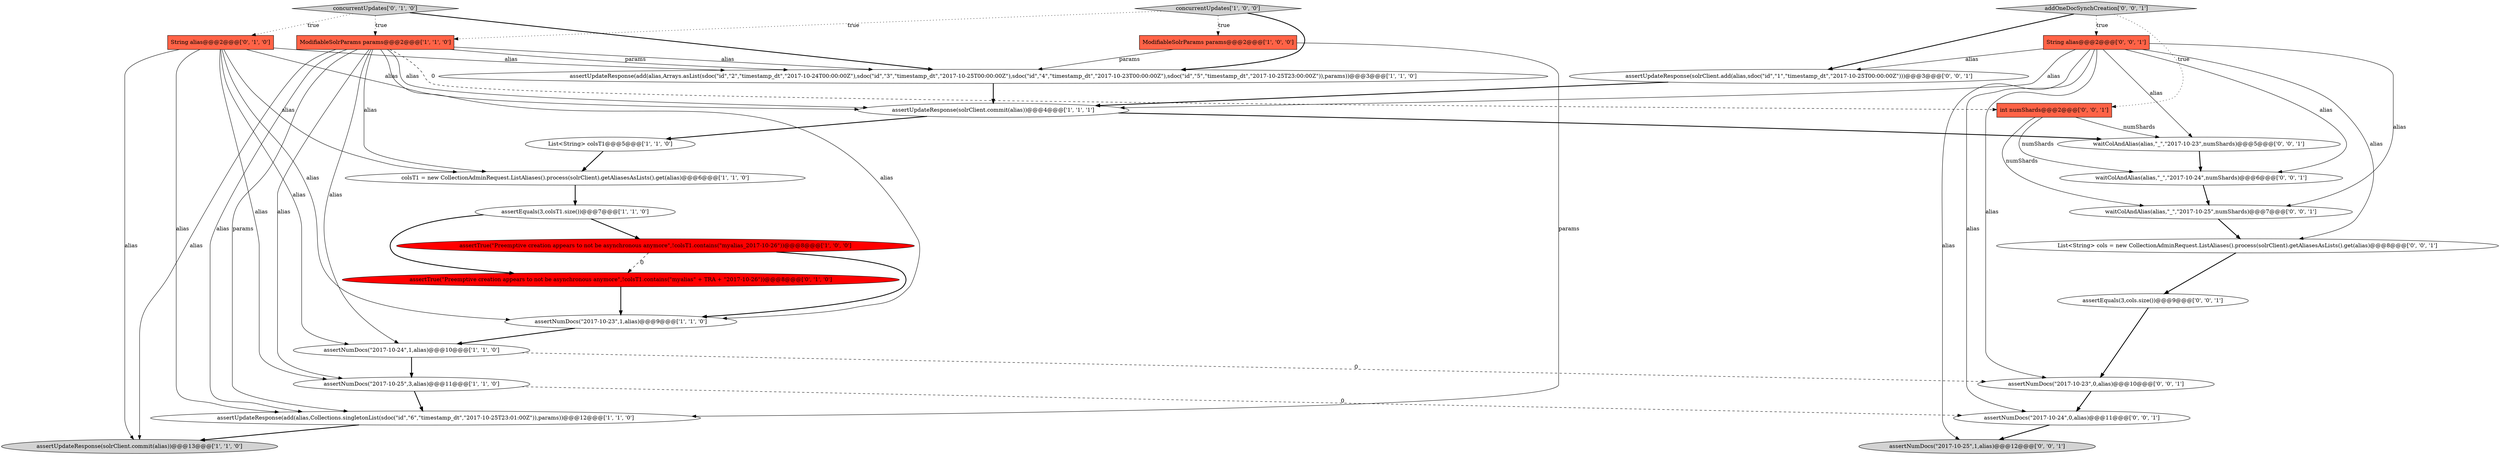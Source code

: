 digraph {
8 [style = filled, label = "assertTrue(\"Preemptive creation appears to not be asynchronous anymore\",!colsT1.contains(\"myalias_2017-10-26\"))@@@8@@@['1', '0', '0']", fillcolor = red, shape = ellipse image = "AAA1AAABBB1BBB"];
18 [style = filled, label = "List<String> cols = new CollectionAdminRequest.ListAliases().process(solrClient).getAliasesAsLists().get(alias)@@@8@@@['0', '0', '1']", fillcolor = white, shape = ellipse image = "AAA0AAABBB3BBB"];
14 [style = filled, label = "concurrentUpdates['0', '1', '0']", fillcolor = lightgray, shape = diamond image = "AAA0AAABBB2BBB"];
16 [style = filled, label = "assertTrue(\"Preemptive creation appears to not be asynchronous anymore\",!colsT1.contains(\"myalias\" + TRA + \"2017-10-26\"))@@@8@@@['0', '1', '0']", fillcolor = red, shape = ellipse image = "AAA1AAABBB2BBB"];
4 [style = filled, label = "concurrentUpdates['1', '0', '0']", fillcolor = lightgray, shape = diamond image = "AAA0AAABBB1BBB"];
19 [style = filled, label = "String alias@@@2@@@['0', '0', '1']", fillcolor = tomato, shape = box image = "AAA0AAABBB3BBB"];
3 [style = filled, label = "assertUpdateResponse(add(alias,Arrays.asList(sdoc(\"id\",\"2\",\"timestamp_dt\",\"2017-10-24T00:00:00Z\"),sdoc(\"id\",\"3\",\"timestamp_dt\",\"2017-10-25T00:00:00Z\"),sdoc(\"id\",\"4\",\"timestamp_dt\",\"2017-10-23T00:00:00Z\"),sdoc(\"id\",\"5\",\"timestamp_dt\",\"2017-10-25T23:00:00Z\")),params))@@@3@@@['1', '1', '0']", fillcolor = white, shape = ellipse image = "AAA0AAABBB1BBB"];
15 [style = filled, label = "String alias@@@2@@@['0', '1', '0']", fillcolor = tomato, shape = box image = "AAA0AAABBB2BBB"];
23 [style = filled, label = "assertNumDocs(\"2017-10-24\",0,alias)@@@11@@@['0', '0', '1']", fillcolor = white, shape = ellipse image = "AAA0AAABBB3BBB"];
7 [style = filled, label = "ModifiableSolrParams params@@@2@@@['1', '1', '0']", fillcolor = tomato, shape = box image = "AAA0AAABBB1BBB"];
27 [style = filled, label = "assertEquals(3,cols.size())@@@9@@@['0', '0', '1']", fillcolor = white, shape = ellipse image = "AAA0AAABBB3BBB"];
21 [style = filled, label = "waitColAndAlias(alias,\"_\",\"2017-10-23\",numShards)@@@5@@@['0', '0', '1']", fillcolor = white, shape = ellipse image = "AAA0AAABBB3BBB"];
9 [style = filled, label = "assertEquals(3,colsT1.size())@@@7@@@['1', '1', '0']", fillcolor = white, shape = ellipse image = "AAA0AAABBB1BBB"];
10 [style = filled, label = "assertNumDocs(\"2017-10-23\",1,alias)@@@9@@@['1', '1', '0']", fillcolor = white, shape = ellipse image = "AAA0AAABBB1BBB"];
5 [style = filled, label = "ModifiableSolrParams params@@@2@@@['1', '0', '0']", fillcolor = tomato, shape = box image = "AAA0AAABBB1BBB"];
25 [style = filled, label = "addOneDocSynchCreation['0', '0', '1']", fillcolor = lightgray, shape = diamond image = "AAA0AAABBB3BBB"];
20 [style = filled, label = "waitColAndAlias(alias,\"_\",\"2017-10-25\",numShards)@@@7@@@['0', '0', '1']", fillcolor = white, shape = ellipse image = "AAA0AAABBB3BBB"];
12 [style = filled, label = "colsT1 = new CollectionAdminRequest.ListAliases().process(solrClient).getAliasesAsLists().get(alias)@@@6@@@['1', '1', '0']", fillcolor = white, shape = ellipse image = "AAA0AAABBB1BBB"];
17 [style = filled, label = "assertNumDocs(\"2017-10-23\",0,alias)@@@10@@@['0', '0', '1']", fillcolor = white, shape = ellipse image = "AAA0AAABBB3BBB"];
24 [style = filled, label = "assertNumDocs(\"2017-10-25\",1,alias)@@@12@@@['0', '0', '1']", fillcolor = lightgray, shape = ellipse image = "AAA0AAABBB3BBB"];
13 [style = filled, label = "assertNumDocs(\"2017-10-25\",3,alias)@@@11@@@['1', '1', '0']", fillcolor = white, shape = ellipse image = "AAA0AAABBB1BBB"];
28 [style = filled, label = "assertUpdateResponse(solrClient.add(alias,sdoc(\"id\",\"1\",\"timestamp_dt\",\"2017-10-25T00:00:00Z\")))@@@3@@@['0', '0', '1']", fillcolor = white, shape = ellipse image = "AAA0AAABBB3BBB"];
22 [style = filled, label = "waitColAndAlias(alias,\"_\",\"2017-10-24\",numShards)@@@6@@@['0', '0', '1']", fillcolor = white, shape = ellipse image = "AAA0AAABBB3BBB"];
2 [style = filled, label = "assertNumDocs(\"2017-10-24\",1,alias)@@@10@@@['1', '1', '0']", fillcolor = white, shape = ellipse image = "AAA0AAABBB1BBB"];
26 [style = filled, label = "int numShards@@@2@@@['0', '0', '1']", fillcolor = tomato, shape = box image = "AAA0AAABBB3BBB"];
6 [style = filled, label = "assertUpdateResponse(solrClient.commit(alias))@@@4@@@['1', '1', '1']", fillcolor = white, shape = ellipse image = "AAA0AAABBB1BBB"];
11 [style = filled, label = "List<String> colsT1@@@5@@@['1', '1', '0']", fillcolor = white, shape = ellipse image = "AAA0AAABBB1BBB"];
0 [style = filled, label = "assertUpdateResponse(add(alias,Collections.singletonList(sdoc(\"id\",\"6\",\"timestamp_dt\",\"2017-10-25T23:01:00Z\")),params))@@@12@@@['1', '1', '0']", fillcolor = white, shape = ellipse image = "AAA0AAABBB1BBB"];
1 [style = filled, label = "assertUpdateResponse(solrClient.commit(alias))@@@13@@@['1', '1', '0']", fillcolor = lightgray, shape = ellipse image = "AAA0AAABBB1BBB"];
14->3 [style = bold, label=""];
4->5 [style = dotted, label="true"];
8->10 [style = bold, label=""];
4->3 [style = bold, label=""];
8->16 [style = dashed, label="0"];
7->3 [style = solid, label="alias"];
28->6 [style = bold, label=""];
25->28 [style = bold, label=""];
15->2 [style = solid, label="alias"];
19->28 [style = solid, label="alias"];
15->3 [style = solid, label="alias"];
7->13 [style = solid, label="alias"];
15->12 [style = solid, label="alias"];
16->10 [style = bold, label=""];
7->3 [style = solid, label="params"];
19->6 [style = solid, label="alias"];
6->21 [style = bold, label=""];
26->22 [style = solid, label="numShards"];
15->0 [style = solid, label="alias"];
15->1 [style = solid, label="alias"];
19->18 [style = solid, label="alias"];
4->7 [style = dotted, label="true"];
3->6 [style = bold, label=""];
15->13 [style = solid, label="alias"];
11->12 [style = bold, label=""];
5->0 [style = solid, label="params"];
12->9 [style = bold, label=""];
9->8 [style = bold, label=""];
2->17 [style = dashed, label="0"];
13->23 [style = dashed, label="0"];
15->10 [style = solid, label="alias"];
9->16 [style = bold, label=""];
7->12 [style = solid, label="alias"];
19->22 [style = solid, label="alias"];
26->20 [style = solid, label="numShards"];
17->23 [style = bold, label=""];
2->13 [style = bold, label=""];
7->10 [style = solid, label="alias"];
19->20 [style = solid, label="alias"];
20->18 [style = bold, label=""];
14->15 [style = dotted, label="true"];
23->24 [style = bold, label=""];
19->21 [style = solid, label="alias"];
26->21 [style = solid, label="numShards"];
22->20 [style = bold, label=""];
18->27 [style = bold, label=""];
21->22 [style = bold, label=""];
7->1 [style = solid, label="alias"];
7->0 [style = solid, label="params"];
0->1 [style = bold, label=""];
6->11 [style = bold, label=""];
14->7 [style = dotted, label="true"];
7->2 [style = solid, label="alias"];
27->17 [style = bold, label=""];
7->0 [style = solid, label="alias"];
13->0 [style = bold, label=""];
10->2 [style = bold, label=""];
5->3 [style = solid, label="params"];
15->6 [style = solid, label="alias"];
19->24 [style = solid, label="alias"];
7->26 [style = dashed, label="0"];
25->19 [style = dotted, label="true"];
19->23 [style = solid, label="alias"];
25->26 [style = dotted, label="true"];
7->6 [style = solid, label="alias"];
19->17 [style = solid, label="alias"];
}
